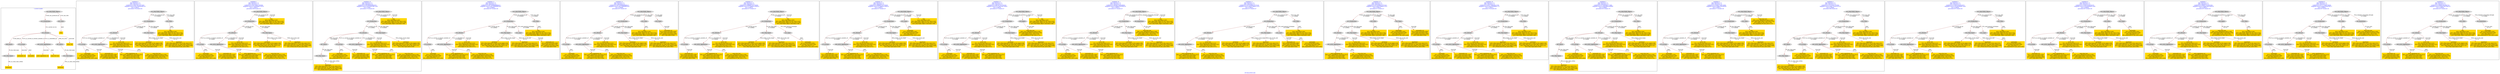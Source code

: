 digraph n0 {
fontcolor="blue"
remincross="true"
label="s03-ima-artists.xml"
subgraph cluster_0 {
label="1-correct model"
n2[style="filled",color="white",fillcolor="lightgray",label="E12_Production1"];
n3[style="filled",color="white",fillcolor="lightgray",label="E21_Person1"];
n4[style="filled",color="white",fillcolor="lightgray",label="E69_Death1"];
n5[style="filled",color="white",fillcolor="lightgray",label="E74_Group1"];
n6[style="filled",color="white",fillcolor="lightgray",label="E82_Actor_Appellation1"];
n7[style="filled",color="white",fillcolor="lightgray",label="E67_Birth1"];
n8[shape="plaintext",style="filled",fillcolor="gold",label="Artist URI"];
n9[style="filled",color="white",fillcolor="lightgray",label="E22_Man-Made_Object1"];
n10[style="filled",color="white",fillcolor="lightgray",label="E35_Title1"];
n11[shape="plaintext",style="filled",fillcolor="gold",label="title"];
n12[style="filled",color="white",fillcolor="lightgray",label="E52_Time-Span1"];
n13[shape="plaintext",style="filled",fillcolor="gold",label="birthDate"];
n14[style="filled",color="white",fillcolor="lightgray",label="E52_Time-Span2"];
n15[shape="plaintext",style="filled",fillcolor="gold",label="deathDate"];
n16[shape="plaintext",style="filled",fillcolor="gold",label="nationality uri"];
n17[shape="plaintext",style="filled",fillcolor="gold",label="nationality"];
n18[shape="plaintext",style="filled",fillcolor="gold",label="artist appellation uri"];
n19[shape="plaintext",style="filled",fillcolor="gold",label="name first last"];
}
subgraph cluster_1 {
label="candidate 0\nlink coherence:1.0\nnode coherence:1.0\nconfidence:0.5564739153470403\nmapping score:0.5813246384490135\ncost:13.99914\n-precision:0.79-recall:0.65"
n21[style="filled",color="white",fillcolor="lightgray",label="E12_Production1"];
n22[style="filled",color="white",fillcolor="lightgray",label="E21_Person1"];
n23[style="filled",color="white",fillcolor="lightgray",label="E52_Time-Span2"];
n24[style="filled",color="white",fillcolor="lightgray",label="E74_Group1"];
n25[style="filled",color="white",fillcolor="lightgray",label="E82_Actor_Appellation1"];
n26[style="filled",color="white",fillcolor="lightgray",label="E22_Man-Made_Object1"];
n27[style="filled",color="white",fillcolor="lightgray",label="E35_Title1"];
n28[shape="plaintext",style="filled",fillcolor="gold",label="title\n[E35_Title,label,0.363]\n[E22_Man-Made_Object,P3_has_note,0.242]\n[E73_Information_Object,P3_has_note,0.208]\n[E22_Man-Made_Object,classLink,0.186]"];
n29[shape="plaintext",style="filled",fillcolor="gold",label="nationality\n[E74_Group,label,0.492]\n[E74_Group,classLink,0.286]\n[E55_Type,label,0.127]\n[E8_Acquisition,P3_has_note,0.094]"];
n30[shape="plaintext",style="filled",fillcolor="gold",label="birthDate\n[E52_Time-Span,P82a_begin_of_the_begin,0.56]\n[E52_Time-Span,P82_at_some_time_within,0.287]\n[E52_Time-Span,P82b_end_of_the_end,0.114]\n[E52_Time-Span,label,0.039]"];
n31[shape="plaintext",style="filled",fillcolor="gold",label="artist appellation uri\n[E82_Actor_Appellation,classLink,0.915]\n[E21_Person,classLink,0.049]\n[E39_Actor,classLink,0.028]\n[E30_Right,P3_has_note,0.009]"];
n32[shape="plaintext",style="filled",fillcolor="gold",label="nationality uri\n[E74_Group,classLink,0.668]\n[E55_Type,classLink,0.194]\n[E57_Material,classLink,0.089]\n[E55_Type,label,0.049]"];
n33[shape="plaintext",style="filled",fillcolor="gold",label="Artist URI\n[E21_Person,classLink,0.413]\n[E82_Actor_Appellation,classLink,0.291]\n[E39_Actor,classLink,0.224]\n[E30_Right,P3_has_note,0.072]"];
n34[shape="plaintext",style="filled",fillcolor="gold",label="name first last\n[E82_Actor_Appellation,label,0.508]\n[E22_Man-Made_Object,classLink,0.249]\n[E30_Right,P3_has_note,0.128]\n[E8_Acquisition,P3_has_note,0.115]"];
n35[shape="plaintext",style="filled",fillcolor="gold",label="deathDate\n[E52_Time-Span,P82b_end_of_the_end,0.531]\n[E52_Time-Span,P82_at_some_time_within,0.3]\n[E52_Time-Span,P82a_begin_of_the_begin,0.088]\n[E12_Production,P3_has_note,0.081]"];
}
subgraph cluster_2 {
label="candidate 1\nlink coherence:1.0\nnode coherence:1.0\nconfidence:0.5342794651180389\nmapping score:0.5739264883726797\ncost:12.99929\n-precision:0.69-recall:0.53"
n37[style="filled",color="white",fillcolor="lightgray",label="E12_Production1"];
n38[style="filled",color="white",fillcolor="lightgray",label="E21_Person1"];
n39[style="filled",color="white",fillcolor="lightgray",label="E52_Time-Span2"];
n40[style="filled",color="white",fillcolor="lightgray",label="E74_Group1"];
n41[style="filled",color="white",fillcolor="lightgray",label="E82_Actor_Appellation1"];
n42[style="filled",color="white",fillcolor="lightgray",label="E22_Man-Made_Object1"];
n43[shape="plaintext",style="filled",fillcolor="gold",label="nationality\n[E74_Group,label,0.492]\n[E74_Group,classLink,0.286]\n[E55_Type,label,0.127]\n[E8_Acquisition,P3_has_note,0.094]"];
n44[shape="plaintext",style="filled",fillcolor="gold",label="birthDate\n[E52_Time-Span,P82a_begin_of_the_begin,0.56]\n[E52_Time-Span,P82_at_some_time_within,0.287]\n[E52_Time-Span,P82b_end_of_the_end,0.114]\n[E52_Time-Span,label,0.039]"];
n45[shape="plaintext",style="filled",fillcolor="gold",label="title\n[E35_Title,label,0.363]\n[E22_Man-Made_Object,P3_has_note,0.242]\n[E73_Information_Object,P3_has_note,0.208]\n[E22_Man-Made_Object,classLink,0.186]"];
n46[shape="plaintext",style="filled",fillcolor="gold",label="artist appellation uri\n[E82_Actor_Appellation,classLink,0.915]\n[E21_Person,classLink,0.049]\n[E39_Actor,classLink,0.028]\n[E30_Right,P3_has_note,0.009]"];
n47[shape="plaintext",style="filled",fillcolor="gold",label="nationality uri\n[E74_Group,classLink,0.668]\n[E55_Type,classLink,0.194]\n[E57_Material,classLink,0.089]\n[E55_Type,label,0.049]"];
n48[shape="plaintext",style="filled",fillcolor="gold",label="Artist URI\n[E21_Person,classLink,0.413]\n[E82_Actor_Appellation,classLink,0.291]\n[E39_Actor,classLink,0.224]\n[E30_Right,P3_has_note,0.072]"];
n49[shape="plaintext",style="filled",fillcolor="gold",label="name first last\n[E82_Actor_Appellation,label,0.508]\n[E22_Man-Made_Object,classLink,0.249]\n[E30_Right,P3_has_note,0.128]\n[E8_Acquisition,P3_has_note,0.115]"];
n50[shape="plaintext",style="filled",fillcolor="gold",label="deathDate\n[E52_Time-Span,P82b_end_of_the_end,0.531]\n[E52_Time-Span,P82_at_some_time_within,0.3]\n[E52_Time-Span,P82a_begin_of_the_begin,0.088]\n[E12_Production,P3_has_note,0.081]"];
}
subgraph cluster_3 {
label="candidate 10\nlink coherence:1.0\nnode coherence:1.0\nconfidence:0.5052984958882979\nmapping score:0.5434328319627659\ncost:14.9991\n-precision:0.73-recall:0.65"
n52[style="filled",color="white",fillcolor="lightgray",label="E12_Production1"];
n53[style="filled",color="white",fillcolor="lightgray",label="E21_Person1"];
n54[style="filled",color="white",fillcolor="lightgray",label="E52_Time-Span2"];
n55[style="filled",color="white",fillcolor="lightgray",label="E67_Birth1"];
n56[style="filled",color="white",fillcolor="lightgray",label="E74_Group1"];
n57[style="filled",color="white",fillcolor="lightgray",label="E82_Actor_Appellation1"];
n58[style="filled",color="white",fillcolor="lightgray",label="E22_Man-Made_Object1"];
n59[style="filled",color="white",fillcolor="lightgray",label="E52_Time-Span1"];
n60[shape="plaintext",style="filled",fillcolor="gold",label="nationality\n[E74_Group,label,0.492]\n[E74_Group,classLink,0.286]\n[E55_Type,label,0.127]\n[E8_Acquisition,P3_has_note,0.094]"];
n61[shape="plaintext",style="filled",fillcolor="gold",label="deathDate\n[E52_Time-Span,P82b_end_of_the_end,0.531]\n[E52_Time-Span,P82_at_some_time_within,0.3]\n[E52_Time-Span,P82a_begin_of_the_begin,0.088]\n[E12_Production,P3_has_note,0.081]"];
n62[shape="plaintext",style="filled",fillcolor="gold",label="birthDate\n[E52_Time-Span,P82a_begin_of_the_begin,0.56]\n[E52_Time-Span,P82_at_some_time_within,0.287]\n[E52_Time-Span,P82b_end_of_the_end,0.114]\n[E52_Time-Span,label,0.039]"];
n63[shape="plaintext",style="filled",fillcolor="gold",label="title\n[E35_Title,label,0.363]\n[E22_Man-Made_Object,P3_has_note,0.242]\n[E73_Information_Object,P3_has_note,0.208]\n[E22_Man-Made_Object,classLink,0.186]"];
n64[shape="plaintext",style="filled",fillcolor="gold",label="artist appellation uri\n[E82_Actor_Appellation,classLink,0.915]\n[E21_Person,classLink,0.049]\n[E39_Actor,classLink,0.028]\n[E30_Right,P3_has_note,0.009]"];
n65[shape="plaintext",style="filled",fillcolor="gold",label="nationality uri\n[E74_Group,classLink,0.668]\n[E55_Type,classLink,0.194]\n[E57_Material,classLink,0.089]\n[E55_Type,label,0.049]"];
n66[shape="plaintext",style="filled",fillcolor="gold",label="Artist URI\n[E21_Person,classLink,0.413]\n[E82_Actor_Appellation,classLink,0.291]\n[E39_Actor,classLink,0.224]\n[E30_Right,P3_has_note,0.072]"];
n67[shape="plaintext",style="filled",fillcolor="gold",label="name first last\n[E82_Actor_Appellation,label,0.508]\n[E22_Man-Made_Object,classLink,0.249]\n[E30_Right,P3_has_note,0.128]\n[E8_Acquisition,P3_has_note,0.115]"];
}
subgraph cluster_4 {
label="candidate 11\nlink coherence:1.0\nnode coherence:1.0\nconfidence:0.49716269689888415\nmapping score:0.5407208989662947\ncost:14.99904\n-precision:0.67-recall:0.59"
n69[style="filled",color="white",fillcolor="lightgray",label="E12_Production1"];
n70[style="filled",color="white",fillcolor="lightgray",label="E21_Person1"];
n71[style="filled",color="white",fillcolor="lightgray",label="E52_Time-Span2"];
n72[style="filled",color="white",fillcolor="lightgray",label="E55_Type1"];
n73[style="filled",color="white",fillcolor="lightgray",label="E74_Group1"];
n74[style="filled",color="white",fillcolor="lightgray",label="E82_Actor_Appellation1"];
n75[style="filled",color="white",fillcolor="lightgray",label="E22_Man-Made_Object1"];
n76[style="filled",color="white",fillcolor="lightgray",label="E35_Title1"];
n77[shape="plaintext",style="filled",fillcolor="gold",label="title\n[E35_Title,label,0.363]\n[E22_Man-Made_Object,P3_has_note,0.242]\n[E73_Information_Object,P3_has_note,0.208]\n[E22_Man-Made_Object,classLink,0.186]"];
n78[shape="plaintext",style="filled",fillcolor="gold",label="nationality uri\n[E74_Group,classLink,0.668]\n[E55_Type,classLink,0.194]\n[E57_Material,classLink,0.089]\n[E55_Type,label,0.049]"];
n79[shape="plaintext",style="filled",fillcolor="gold",label="nationality\n[E74_Group,label,0.492]\n[E74_Group,classLink,0.286]\n[E55_Type,label,0.127]\n[E8_Acquisition,P3_has_note,0.094]"];
n80[shape="plaintext",style="filled",fillcolor="gold",label="birthDate\n[E52_Time-Span,P82a_begin_of_the_begin,0.56]\n[E52_Time-Span,P82_at_some_time_within,0.287]\n[E52_Time-Span,P82b_end_of_the_end,0.114]\n[E52_Time-Span,label,0.039]"];
n81[shape="plaintext",style="filled",fillcolor="gold",label="artist appellation uri\n[E82_Actor_Appellation,classLink,0.915]\n[E21_Person,classLink,0.049]\n[E39_Actor,classLink,0.028]\n[E30_Right,P3_has_note,0.009]"];
n82[shape="plaintext",style="filled",fillcolor="gold",label="Artist URI\n[E21_Person,classLink,0.413]\n[E82_Actor_Appellation,classLink,0.291]\n[E39_Actor,classLink,0.224]\n[E30_Right,P3_has_note,0.072]"];
n83[shape="plaintext",style="filled",fillcolor="gold",label="name first last\n[E82_Actor_Appellation,label,0.508]\n[E22_Man-Made_Object,classLink,0.249]\n[E30_Right,P3_has_note,0.128]\n[E8_Acquisition,P3_has_note,0.115]"];
n84[shape="plaintext",style="filled",fillcolor="gold",label="deathDate\n[E52_Time-Span,P82b_end_of_the_end,0.531]\n[E52_Time-Span,P82_at_some_time_within,0.3]\n[E52_Time-Span,P82a_begin_of_the_begin,0.088]\n[E12_Production,P3_has_note,0.081]"];
}
subgraph cluster_5 {
label="candidate 12\nlink coherence:1.0\nnode coherence:1.0\nconfidence:0.49716269689888415\nmapping score:0.5407208989662947\ncost:14.99909\n-precision:0.67-recall:0.59"
n86[style="filled",color="white",fillcolor="lightgray",label="E12_Production1"];
n87[style="filled",color="white",fillcolor="lightgray",label="E21_Person1"];
n88[style="filled",color="white",fillcolor="lightgray",label="E52_Time-Span2"];
n89[style="filled",color="white",fillcolor="lightgray",label="E74_Group1"];
n90[style="filled",color="white",fillcolor="lightgray",label="E82_Actor_Appellation1"];
n91[style="filled",color="white",fillcolor="lightgray",label="E22_Man-Made_Object1"];
n92[style="filled",color="white",fillcolor="lightgray",label="E35_Title1"];
n93[style="filled",color="white",fillcolor="lightgray",label="E55_Type2"];
n94[shape="plaintext",style="filled",fillcolor="gold",label="title\n[E35_Title,label,0.363]\n[E22_Man-Made_Object,P3_has_note,0.242]\n[E73_Information_Object,P3_has_note,0.208]\n[E22_Man-Made_Object,classLink,0.186]"];
n95[shape="plaintext",style="filled",fillcolor="gold",label="nationality\n[E74_Group,label,0.492]\n[E74_Group,classLink,0.286]\n[E55_Type,label,0.127]\n[E8_Acquisition,P3_has_note,0.094]"];
n96[shape="plaintext",style="filled",fillcolor="gold",label="birthDate\n[E52_Time-Span,P82a_begin_of_the_begin,0.56]\n[E52_Time-Span,P82_at_some_time_within,0.287]\n[E52_Time-Span,P82b_end_of_the_end,0.114]\n[E52_Time-Span,label,0.039]"];
n97[shape="plaintext",style="filled",fillcolor="gold",label="nationality uri\n[E74_Group,classLink,0.668]\n[E55_Type,classLink,0.194]\n[E57_Material,classLink,0.089]\n[E55_Type,label,0.049]"];
n98[shape="plaintext",style="filled",fillcolor="gold",label="artist appellation uri\n[E82_Actor_Appellation,classLink,0.915]\n[E21_Person,classLink,0.049]\n[E39_Actor,classLink,0.028]\n[E30_Right,P3_has_note,0.009]"];
n99[shape="plaintext",style="filled",fillcolor="gold",label="Artist URI\n[E21_Person,classLink,0.413]\n[E82_Actor_Appellation,classLink,0.291]\n[E39_Actor,classLink,0.224]\n[E30_Right,P3_has_note,0.072]"];
n100[shape="plaintext",style="filled",fillcolor="gold",label="name first last\n[E82_Actor_Appellation,label,0.508]\n[E22_Man-Made_Object,classLink,0.249]\n[E30_Right,P3_has_note,0.128]\n[E8_Acquisition,P3_has_note,0.115]"];
n101[shape="plaintext",style="filled",fillcolor="gold",label="deathDate\n[E52_Time-Span,P82b_end_of_the_end,0.531]\n[E52_Time-Span,P82_at_some_time_within,0.3]\n[E52_Time-Span,P82a_begin_of_the_begin,0.088]\n[E12_Production,P3_has_note,0.081]"];
}
subgraph cluster_6 {
label="candidate 13\nlink coherence:1.0\nnode coherence:1.0\nconfidence:0.4886607323728563\nmapping score:0.5378869107909521\ncost:13.99919\n-precision:0.57-recall:0.47"
n103[style="filled",color="white",fillcolor="lightgray",label="E12_Production1"];
n104[style="filled",color="white",fillcolor="lightgray",label="E21_Person1"];
n105[style="filled",color="white",fillcolor="lightgray",label="E52_Time-Span2"];
n106[style="filled",color="white",fillcolor="lightgray",label="E55_Type1"];
n107[style="filled",color="white",fillcolor="lightgray",label="E74_Group1"];
n108[style="filled",color="white",fillcolor="lightgray",label="E82_Actor_Appellation1"];
n109[style="filled",color="white",fillcolor="lightgray",label="E22_Man-Made_Object1"];
n110[shape="plaintext",style="filled",fillcolor="gold",label="birthDate\n[E52_Time-Span,P82a_begin_of_the_begin,0.56]\n[E52_Time-Span,P82_at_some_time_within,0.287]\n[E52_Time-Span,P82b_end_of_the_end,0.114]\n[E52_Time-Span,label,0.039]"];
n111[shape="plaintext",style="filled",fillcolor="gold",label="title\n[E35_Title,label,0.363]\n[E22_Man-Made_Object,P3_has_note,0.242]\n[E73_Information_Object,P3_has_note,0.208]\n[E22_Man-Made_Object,classLink,0.186]"];
n112[shape="plaintext",style="filled",fillcolor="gold",label="artist appellation uri\n[E82_Actor_Appellation,classLink,0.915]\n[E21_Person,classLink,0.049]\n[E39_Actor,classLink,0.028]\n[E30_Right,P3_has_note,0.009]"];
n113[shape="plaintext",style="filled",fillcolor="gold",label="nationality uri\n[E74_Group,classLink,0.668]\n[E55_Type,classLink,0.194]\n[E57_Material,classLink,0.089]\n[E55_Type,label,0.049]"];
n114[shape="plaintext",style="filled",fillcolor="gold",label="Artist URI\n[E21_Person,classLink,0.413]\n[E82_Actor_Appellation,classLink,0.291]\n[E39_Actor,classLink,0.224]\n[E30_Right,P3_has_note,0.072]"];
n115[shape="plaintext",style="filled",fillcolor="gold",label="nationality\n[E74_Group,label,0.492]\n[E74_Group,classLink,0.286]\n[E55_Type,label,0.127]\n[E8_Acquisition,P3_has_note,0.094]"];
n116[shape="plaintext",style="filled",fillcolor="gold",label="name first last\n[E82_Actor_Appellation,label,0.508]\n[E22_Man-Made_Object,classLink,0.249]\n[E30_Right,P3_has_note,0.128]\n[E8_Acquisition,P3_has_note,0.115]"];
n117[shape="plaintext",style="filled",fillcolor="gold",label="deathDate\n[E52_Time-Span,P82b_end_of_the_end,0.531]\n[E52_Time-Span,P82_at_some_time_within,0.3]\n[E52_Time-Span,P82a_begin_of_the_begin,0.088]\n[E12_Production,P3_has_note,0.081]"];
}
subgraph cluster_7 {
label="candidate 14\nlink coherence:1.0\nnode coherence:1.0\nconfidence:0.4886607323728563\nmapping score:0.5378869107909521\ncost:13.99924\n-precision:0.57-recall:0.47"
n119[style="filled",color="white",fillcolor="lightgray",label="E12_Production1"];
n120[style="filled",color="white",fillcolor="lightgray",label="E21_Person1"];
n121[style="filled",color="white",fillcolor="lightgray",label="E52_Time-Span2"];
n122[style="filled",color="white",fillcolor="lightgray",label="E74_Group1"];
n123[style="filled",color="white",fillcolor="lightgray",label="E82_Actor_Appellation1"];
n124[style="filled",color="white",fillcolor="lightgray",label="E22_Man-Made_Object1"];
n125[style="filled",color="white",fillcolor="lightgray",label="E55_Type2"];
n126[shape="plaintext",style="filled",fillcolor="gold",label="nationality\n[E74_Group,label,0.492]\n[E74_Group,classLink,0.286]\n[E55_Type,label,0.127]\n[E8_Acquisition,P3_has_note,0.094]"];
n127[shape="plaintext",style="filled",fillcolor="gold",label="birthDate\n[E52_Time-Span,P82a_begin_of_the_begin,0.56]\n[E52_Time-Span,P82_at_some_time_within,0.287]\n[E52_Time-Span,P82b_end_of_the_end,0.114]\n[E52_Time-Span,label,0.039]"];
n128[shape="plaintext",style="filled",fillcolor="gold",label="title\n[E35_Title,label,0.363]\n[E22_Man-Made_Object,P3_has_note,0.242]\n[E73_Information_Object,P3_has_note,0.208]\n[E22_Man-Made_Object,classLink,0.186]"];
n129[shape="plaintext",style="filled",fillcolor="gold",label="artist appellation uri\n[E82_Actor_Appellation,classLink,0.915]\n[E21_Person,classLink,0.049]\n[E39_Actor,classLink,0.028]\n[E30_Right,P3_has_note,0.009]"];
n130[shape="plaintext",style="filled",fillcolor="gold",label="nationality uri\n[E74_Group,classLink,0.668]\n[E55_Type,classLink,0.194]\n[E57_Material,classLink,0.089]\n[E55_Type,label,0.049]"];
n131[shape="plaintext",style="filled",fillcolor="gold",label="Artist URI\n[E21_Person,classLink,0.413]\n[E82_Actor_Appellation,classLink,0.291]\n[E39_Actor,classLink,0.224]\n[E30_Right,P3_has_note,0.072]"];
n132[shape="plaintext",style="filled",fillcolor="gold",label="name first last\n[E82_Actor_Appellation,label,0.508]\n[E22_Man-Made_Object,classLink,0.249]\n[E30_Right,P3_has_note,0.128]\n[E8_Acquisition,P3_has_note,0.115]"];
n133[shape="plaintext",style="filled",fillcolor="gold",label="deathDate\n[E52_Time-Span,P82b_end_of_the_end,0.531]\n[E52_Time-Span,P82_at_some_time_within,0.3]\n[E52_Time-Span,P82a_begin_of_the_begin,0.088]\n[E12_Production,P3_has_note,0.081]"];
}
subgraph cluster_8 {
label="candidate 15\nlink coherence:1.0\nnode coherence:1.0\nconfidence:0.4867927022191926\nmapping score:0.5372642340730641\ncost:13.99929\n-precision:0.57-recall:0.47"
n135[style="filled",color="white",fillcolor="lightgray",label="E12_Production1"];
n136[style="filled",color="white",fillcolor="lightgray",label="E21_Person1"];
n137[style="filled",color="white",fillcolor="lightgray",label="E52_Time-Span2"];
n138[style="filled",color="white",fillcolor="lightgray",label="E74_Group1"];
n139[style="filled",color="white",fillcolor="lightgray",label="E82_Actor_Appellation1"];
n140[style="filled",color="white",fillcolor="lightgray",label="E22_Man-Made_Object1"];
n141[style="filled",color="white",fillcolor="lightgray",label="E30_Right1"];
n142[shape="plaintext",style="filled",fillcolor="gold",label="nationality\n[E74_Group,label,0.492]\n[E74_Group,classLink,0.286]\n[E55_Type,label,0.127]\n[E8_Acquisition,P3_has_note,0.094]"];
n143[shape="plaintext",style="filled",fillcolor="gold",label="birthDate\n[E52_Time-Span,P82a_begin_of_the_begin,0.56]\n[E52_Time-Span,P82_at_some_time_within,0.287]\n[E52_Time-Span,P82b_end_of_the_end,0.114]\n[E52_Time-Span,label,0.039]"];
n144[shape="plaintext",style="filled",fillcolor="gold",label="title\n[E35_Title,label,0.363]\n[E22_Man-Made_Object,P3_has_note,0.242]\n[E73_Information_Object,P3_has_note,0.208]\n[E22_Man-Made_Object,classLink,0.186]"];
n145[shape="plaintext",style="filled",fillcolor="gold",label="artist appellation uri\n[E82_Actor_Appellation,classLink,0.915]\n[E21_Person,classLink,0.049]\n[E39_Actor,classLink,0.028]\n[E30_Right,P3_has_note,0.009]"];
n146[shape="plaintext",style="filled",fillcolor="gold",label="nationality uri\n[E74_Group,classLink,0.668]\n[E55_Type,classLink,0.194]\n[E57_Material,classLink,0.089]\n[E55_Type,label,0.049]"];
n147[shape="plaintext",style="filled",fillcolor="gold",label="Artist URI\n[E21_Person,classLink,0.413]\n[E82_Actor_Appellation,classLink,0.291]\n[E39_Actor,classLink,0.224]\n[E30_Right,P3_has_note,0.072]"];
n148[shape="plaintext",style="filled",fillcolor="gold",label="name first last\n[E82_Actor_Appellation,label,0.508]\n[E22_Man-Made_Object,classLink,0.249]\n[E30_Right,P3_has_note,0.128]\n[E8_Acquisition,P3_has_note,0.115]"];
n149[shape="plaintext",style="filled",fillcolor="gold",label="deathDate\n[E52_Time-Span,P82b_end_of_the_end,0.531]\n[E52_Time-Span,P82_at_some_time_within,0.3]\n[E52_Time-Span,P82a_begin_of_the_begin,0.088]\n[E12_Production,P3_has_note,0.081]"];
}
subgraph cluster_9 {
label="candidate 16\nlink coherence:1.0\nnode coherence:1.0\nconfidence:0.4850827306448636\nmapping score:0.5366942435482879\ncost:13.99919\n-precision:0.57-recall:0.47"
n151[style="filled",color="white",fillcolor="lightgray",label="E12_Production1"];
n152[style="filled",color="white",fillcolor="lightgray",label="E21_Person1"];
n153[style="filled",color="white",fillcolor="lightgray",label="E52_Time-Span2"];
n154[style="filled",color="white",fillcolor="lightgray",label="E74_Group1"];
n155[style="filled",color="white",fillcolor="lightgray",label="E82_Actor_Appellation1"];
n156[style="filled",color="white",fillcolor="lightgray",label="E22_Man-Made_Object1"];
n157[style="filled",color="white",fillcolor="lightgray",label="E8_Acquisition1"];
n158[shape="plaintext",style="filled",fillcolor="gold",label="nationality\n[E74_Group,label,0.492]\n[E74_Group,classLink,0.286]\n[E55_Type,label,0.127]\n[E8_Acquisition,P3_has_note,0.094]"];
n159[shape="plaintext",style="filled",fillcolor="gold",label="name first last\n[E82_Actor_Appellation,label,0.508]\n[E22_Man-Made_Object,classLink,0.249]\n[E30_Right,P3_has_note,0.128]\n[E8_Acquisition,P3_has_note,0.115]"];
n160[shape="plaintext",style="filled",fillcolor="gold",label="birthDate\n[E52_Time-Span,P82a_begin_of_the_begin,0.56]\n[E52_Time-Span,P82_at_some_time_within,0.287]\n[E52_Time-Span,P82b_end_of_the_end,0.114]\n[E52_Time-Span,label,0.039]"];
n161[shape="plaintext",style="filled",fillcolor="gold",label="title\n[E35_Title,label,0.363]\n[E22_Man-Made_Object,P3_has_note,0.242]\n[E73_Information_Object,P3_has_note,0.208]\n[E22_Man-Made_Object,classLink,0.186]"];
n162[shape="plaintext",style="filled",fillcolor="gold",label="artist appellation uri\n[E82_Actor_Appellation,classLink,0.915]\n[E21_Person,classLink,0.049]\n[E39_Actor,classLink,0.028]\n[E30_Right,P3_has_note,0.009]"];
n163[shape="plaintext",style="filled",fillcolor="gold",label="nationality uri\n[E74_Group,classLink,0.668]\n[E55_Type,classLink,0.194]\n[E57_Material,classLink,0.089]\n[E55_Type,label,0.049]"];
n164[shape="plaintext",style="filled",fillcolor="gold",label="Artist URI\n[E21_Person,classLink,0.413]\n[E82_Actor_Appellation,classLink,0.291]\n[E39_Actor,classLink,0.224]\n[E30_Right,P3_has_note,0.072]"];
n165[shape="plaintext",style="filled",fillcolor="gold",label="deathDate\n[E52_Time-Span,P82b_end_of_the_end,0.531]\n[E52_Time-Span,P82_at_some_time_within,0.3]\n[E52_Time-Span,P82a_begin_of_the_begin,0.088]\n[E12_Production,P3_has_note,0.081]"];
}
subgraph cluster_10 {
label="candidate 17\nlink coherence:1.0\nnode coherence:1.0\nconfidence:0.45154396415370146\nmapping score:0.5463479880512337\ncost:13.99914\n-precision:0.57-recall:0.47"
n167[style="filled",color="white",fillcolor="lightgray",label="E12_Production1"];
n168[style="filled",color="white",fillcolor="lightgray",label="E21_Person1"];
n169[style="filled",color="white",fillcolor="lightgray",label="E52_Time-Span2"];
n170[style="filled",color="white",fillcolor="lightgray",label="E55_Type1"];
n171[style="filled",color="white",fillcolor="lightgray",label="E82_Actor_Appellation1"];
n172[style="filled",color="white",fillcolor="lightgray",label="E22_Man-Made_Object1"];
n173[style="filled",color="white",fillcolor="lightgray",label="E35_Title1"];
n174[shape="plaintext",style="filled",fillcolor="gold",label="title\n[E35_Title,label,0.363]\n[E22_Man-Made_Object,P3_has_note,0.242]\n[E73_Information_Object,P3_has_note,0.208]\n[E22_Man-Made_Object,classLink,0.186]"];
n175[shape="plaintext",style="filled",fillcolor="gold",label="nationality uri\n[E74_Group,classLink,0.668]\n[E55_Type,classLink,0.194]\n[E57_Material,classLink,0.089]\n[E55_Type,label,0.049]"];
n176[shape="plaintext",style="filled",fillcolor="gold",label="birthDate\n[E52_Time-Span,P82a_begin_of_the_begin,0.56]\n[E52_Time-Span,P82_at_some_time_within,0.287]\n[E52_Time-Span,P82b_end_of_the_end,0.114]\n[E52_Time-Span,label,0.039]"];
n177[shape="plaintext",style="filled",fillcolor="gold",label="artist appellation uri\n[E82_Actor_Appellation,classLink,0.915]\n[E21_Person,classLink,0.049]\n[E39_Actor,classLink,0.028]\n[E30_Right,P3_has_note,0.009]"];
n178[shape="plaintext",style="filled",fillcolor="gold",label="Artist URI\n[E21_Person,classLink,0.413]\n[E82_Actor_Appellation,classLink,0.291]\n[E39_Actor,classLink,0.224]\n[E30_Right,P3_has_note,0.072]"];
n179[shape="plaintext",style="filled",fillcolor="gold",label="nationality\n[E74_Group,label,0.492]\n[E74_Group,classLink,0.286]\n[E55_Type,label,0.127]\n[E8_Acquisition,P3_has_note,0.094]"];
n180[shape="plaintext",style="filled",fillcolor="gold",label="name first last\n[E82_Actor_Appellation,label,0.508]\n[E22_Man-Made_Object,classLink,0.249]\n[E30_Right,P3_has_note,0.128]\n[E8_Acquisition,P3_has_note,0.115]"];
n181[shape="plaintext",style="filled",fillcolor="gold",label="deathDate\n[E52_Time-Span,P82b_end_of_the_end,0.531]\n[E52_Time-Span,P82_at_some_time_within,0.3]\n[E52_Time-Span,P82a_begin_of_the_begin,0.088]\n[E12_Production,P3_has_note,0.081]"];
}
subgraph cluster_11 {
label="candidate 18\nlink coherence:1.0\nnode coherence:1.0\nconfidence:0.45154396415370146\nmapping score:0.5463479880512337\ncost:13.99919\n-precision:0.57-recall:0.47"
n183[style="filled",color="white",fillcolor="lightgray",label="E12_Production1"];
n184[style="filled",color="white",fillcolor="lightgray",label="E21_Person1"];
n185[style="filled",color="white",fillcolor="lightgray",label="E52_Time-Span2"];
n186[style="filled",color="white",fillcolor="lightgray",label="E82_Actor_Appellation1"];
n187[style="filled",color="white",fillcolor="lightgray",label="E22_Man-Made_Object1"];
n188[style="filled",color="white",fillcolor="lightgray",label="E35_Title1"];
n189[style="filled",color="white",fillcolor="lightgray",label="E55_Type2"];
n190[shape="plaintext",style="filled",fillcolor="gold",label="title\n[E35_Title,label,0.363]\n[E22_Man-Made_Object,P3_has_note,0.242]\n[E73_Information_Object,P3_has_note,0.208]\n[E22_Man-Made_Object,classLink,0.186]"];
n191[shape="plaintext",style="filled",fillcolor="gold",label="nationality\n[E74_Group,label,0.492]\n[E74_Group,classLink,0.286]\n[E55_Type,label,0.127]\n[E8_Acquisition,P3_has_note,0.094]"];
n192[shape="plaintext",style="filled",fillcolor="gold",label="birthDate\n[E52_Time-Span,P82a_begin_of_the_begin,0.56]\n[E52_Time-Span,P82_at_some_time_within,0.287]\n[E52_Time-Span,P82b_end_of_the_end,0.114]\n[E52_Time-Span,label,0.039]"];
n193[shape="plaintext",style="filled",fillcolor="gold",label="nationality uri\n[E74_Group,classLink,0.668]\n[E55_Type,classLink,0.194]\n[E57_Material,classLink,0.089]\n[E55_Type,label,0.049]"];
n194[shape="plaintext",style="filled",fillcolor="gold",label="artist appellation uri\n[E82_Actor_Appellation,classLink,0.915]\n[E21_Person,classLink,0.049]\n[E39_Actor,classLink,0.028]\n[E30_Right,P3_has_note,0.009]"];
n195[shape="plaintext",style="filled",fillcolor="gold",label="Artist URI\n[E21_Person,classLink,0.413]\n[E82_Actor_Appellation,classLink,0.291]\n[E39_Actor,classLink,0.224]\n[E30_Right,P3_has_note,0.072]"];
n196[shape="plaintext",style="filled",fillcolor="gold",label="name first last\n[E82_Actor_Appellation,label,0.508]\n[E22_Man-Made_Object,classLink,0.249]\n[E30_Right,P3_has_note,0.128]\n[E8_Acquisition,P3_has_note,0.115]"];
n197[shape="plaintext",style="filled",fillcolor="gold",label="deathDate\n[E52_Time-Span,P82b_end_of_the_end,0.531]\n[E52_Time-Span,P82_at_some_time_within,0.3]\n[E52_Time-Span,P82a_begin_of_the_begin,0.088]\n[E12_Production,P3_has_note,0.081]"];
}
subgraph cluster_12 {
label="candidate 19\nlink coherence:1.0\nnode coherence:1.0\nconfidence:0.44527789659413786\nmapping score:0.5442592988647127\ncost:13.99914\n-precision:0.79-recall:0.65"
n199[style="filled",color="white",fillcolor="lightgray",label="E12_Production1"];
n200[style="filled",color="white",fillcolor="lightgray",label="E21_Person1"];
n201[style="filled",color="white",fillcolor="lightgray",label="E52_Time-Span2"];
n202[style="filled",color="white",fillcolor="lightgray",label="E74_Group1"];
n203[style="filled",color="white",fillcolor="lightgray",label="E82_Actor_Appellation1"];
n204[style="filled",color="white",fillcolor="lightgray",label="E22_Man-Made_Object1"];
n205[style="filled",color="white",fillcolor="lightgray",label="E35_Title1"];
n206[shape="plaintext",style="filled",fillcolor="gold",label="title\n[E35_Title,label,0.363]\n[E22_Man-Made_Object,P3_has_note,0.242]\n[E73_Information_Object,P3_has_note,0.208]\n[E22_Man-Made_Object,classLink,0.186]"];
n207[shape="plaintext",style="filled",fillcolor="gold",label="nationality\n[E74_Group,label,0.492]\n[E74_Group,classLink,0.286]\n[E55_Type,label,0.127]\n[E8_Acquisition,P3_has_note,0.094]"];
n208[shape="plaintext",style="filled",fillcolor="gold",label="deathDate\n[E52_Time-Span,P82b_end_of_the_end,0.531]\n[E52_Time-Span,P82_at_some_time_within,0.3]\n[E52_Time-Span,P82a_begin_of_the_begin,0.088]\n[E12_Production,P3_has_note,0.081]"];
n209[shape="plaintext",style="filled",fillcolor="gold",label="artist appellation uri\n[E82_Actor_Appellation,classLink,0.915]\n[E21_Person,classLink,0.049]\n[E39_Actor,classLink,0.028]\n[E30_Right,P3_has_note,0.009]"];
n210[shape="plaintext",style="filled",fillcolor="gold",label="nationality uri\n[E74_Group,classLink,0.668]\n[E55_Type,classLink,0.194]\n[E57_Material,classLink,0.089]\n[E55_Type,label,0.049]"];
n211[shape="plaintext",style="filled",fillcolor="gold",label="Artist URI\n[E21_Person,classLink,0.413]\n[E82_Actor_Appellation,classLink,0.291]\n[E39_Actor,classLink,0.224]\n[E30_Right,P3_has_note,0.072]"];
n212[shape="plaintext",style="filled",fillcolor="gold",label="name first last\n[E82_Actor_Appellation,label,0.508]\n[E22_Man-Made_Object,classLink,0.249]\n[E30_Right,P3_has_note,0.128]\n[E8_Acquisition,P3_has_note,0.115]"];
n213[shape="plaintext",style="filled",fillcolor="gold",label="birthDate\n[E52_Time-Span,P82a_begin_of_the_begin,0.56]\n[E52_Time-Span,P82_at_some_time_within,0.287]\n[E52_Time-Span,P82b_end_of_the_end,0.114]\n[E52_Time-Span,label,0.039]"];
}
subgraph cluster_13 {
label="candidate 2\nlink coherence:1.0\nnode coherence:1.0\nconfidence:0.5274929461172992\nmapping score:0.5508309820390997\ncost:15.99895\n-precision:0.81-recall:0.76"
n215[style="filled",color="white",fillcolor="lightgray",label="E12_Production1"];
n216[style="filled",color="white",fillcolor="lightgray",label="E21_Person1"];
n217[style="filled",color="white",fillcolor="lightgray",label="E52_Time-Span2"];
n218[style="filled",color="white",fillcolor="lightgray",label="E67_Birth1"];
n219[style="filled",color="white",fillcolor="lightgray",label="E74_Group1"];
n220[style="filled",color="white",fillcolor="lightgray",label="E82_Actor_Appellation1"];
n221[style="filled",color="white",fillcolor="lightgray",label="E22_Man-Made_Object1"];
n222[style="filled",color="white",fillcolor="lightgray",label="E35_Title1"];
n223[style="filled",color="white",fillcolor="lightgray",label="E52_Time-Span1"];
n224[shape="plaintext",style="filled",fillcolor="gold",label="title\n[E35_Title,label,0.363]\n[E22_Man-Made_Object,P3_has_note,0.242]\n[E73_Information_Object,P3_has_note,0.208]\n[E22_Man-Made_Object,classLink,0.186]"];
n225[shape="plaintext",style="filled",fillcolor="gold",label="nationality\n[E74_Group,label,0.492]\n[E74_Group,classLink,0.286]\n[E55_Type,label,0.127]\n[E8_Acquisition,P3_has_note,0.094]"];
n226[shape="plaintext",style="filled",fillcolor="gold",label="deathDate\n[E52_Time-Span,P82b_end_of_the_end,0.531]\n[E52_Time-Span,P82_at_some_time_within,0.3]\n[E52_Time-Span,P82a_begin_of_the_begin,0.088]\n[E12_Production,P3_has_note,0.081]"];
n227[shape="plaintext",style="filled",fillcolor="gold",label="birthDate\n[E52_Time-Span,P82a_begin_of_the_begin,0.56]\n[E52_Time-Span,P82_at_some_time_within,0.287]\n[E52_Time-Span,P82b_end_of_the_end,0.114]\n[E52_Time-Span,label,0.039]"];
n228[shape="plaintext",style="filled",fillcolor="gold",label="artist appellation uri\n[E82_Actor_Appellation,classLink,0.915]\n[E21_Person,classLink,0.049]\n[E39_Actor,classLink,0.028]\n[E30_Right,P3_has_note,0.009]"];
n229[shape="plaintext",style="filled",fillcolor="gold",label="nationality uri\n[E74_Group,classLink,0.668]\n[E55_Type,classLink,0.194]\n[E57_Material,classLink,0.089]\n[E55_Type,label,0.049]"];
n230[shape="plaintext",style="filled",fillcolor="gold",label="Artist URI\n[E21_Person,classLink,0.413]\n[E82_Actor_Appellation,classLink,0.291]\n[E39_Actor,classLink,0.224]\n[E30_Right,P3_has_note,0.072]"];
n231[shape="plaintext",style="filled",fillcolor="gold",label="name first last\n[E82_Actor_Appellation,label,0.508]\n[E22_Man-Made_Object,classLink,0.249]\n[E30_Right,P3_has_note,0.128]\n[E8_Acquisition,P3_has_note,0.115]"];
}
subgraph cluster_14 {
label="candidate 3\nlink coherence:1.0\nnode coherence:1.0\nconfidence:0.5240627749214608\nmapping score:0.549687591640487\ncost:13.99914\n-precision:0.71-recall:0.59"
n233[style="filled",color="white",fillcolor="lightgray",label="E12_Production1"];
n234[style="filled",color="white",fillcolor="lightgray",label="E21_Person1"];
n235[style="filled",color="white",fillcolor="lightgray",label="E52_Time-Span2"];
n236[style="filled",color="white",fillcolor="lightgray",label="E74_Group1"];
n237[style="filled",color="white",fillcolor="lightgray",label="E82_Actor_Appellation1"];
n238[style="filled",color="white",fillcolor="lightgray",label="E22_Man-Made_Object1"];
n239[style="filled",color="white",fillcolor="lightgray",label="E35_Title1"];
n240[shape="plaintext",style="filled",fillcolor="gold",label="title\n[E35_Title,label,0.363]\n[E22_Man-Made_Object,P3_has_note,0.242]\n[E73_Information_Object,P3_has_note,0.208]\n[E22_Man-Made_Object,classLink,0.186]"];
n241[shape="plaintext",style="filled",fillcolor="gold",label="nationality\n[E74_Group,label,0.492]\n[E74_Group,classLink,0.286]\n[E55_Type,label,0.127]\n[E8_Acquisition,P3_has_note,0.094]"];
n242[shape="plaintext",style="filled",fillcolor="gold",label="birthDate\n[E52_Time-Span,P82a_begin_of_the_begin,0.56]\n[E52_Time-Span,P82_at_some_time_within,0.287]\n[E52_Time-Span,P82b_end_of_the_end,0.114]\n[E52_Time-Span,label,0.039]"];
n243[shape="plaintext",style="filled",fillcolor="gold",label="name first last\n[E82_Actor_Appellation,label,0.508]\n[E22_Man-Made_Object,classLink,0.249]\n[E30_Right,P3_has_note,0.128]\n[E8_Acquisition,P3_has_note,0.115]"];
n244[shape="plaintext",style="filled",fillcolor="gold",label="artist appellation uri\n[E82_Actor_Appellation,classLink,0.915]\n[E21_Person,classLink,0.049]\n[E39_Actor,classLink,0.028]\n[E30_Right,P3_has_note,0.009]"];
n245[shape="plaintext",style="filled",fillcolor="gold",label="nationality uri\n[E74_Group,classLink,0.668]\n[E55_Type,classLink,0.194]\n[E57_Material,classLink,0.089]\n[E55_Type,label,0.049]"];
n246[shape="plaintext",style="filled",fillcolor="gold",label="Artist URI\n[E21_Person,classLink,0.413]\n[E82_Actor_Appellation,classLink,0.291]\n[E39_Actor,classLink,0.224]\n[E30_Right,P3_has_note,0.072]"];
n247[shape="plaintext",style="filled",fillcolor="gold",label="deathDate\n[E52_Time-Span,P82b_end_of_the_end,0.531]\n[E52_Time-Span,P82_at_some_time_within,0.3]\n[E52_Time-Span,P82a_begin_of_the_begin,0.088]\n[E12_Production,P3_has_note,0.081]"];
}
subgraph cluster_15 {
label="candidate 4\nlink coherence:1.0\nnode coherence:1.0\nconfidence:0.522233457976564\nmapping score:0.5490778193255214\ncost:15.99895\n-precision:0.88-recall:0.82"
n249[style="filled",color="white",fillcolor="lightgray",label="E12_Production1"];
n250[style="filled",color="white",fillcolor="lightgray",label="E21_Person1"];
n251[style="filled",color="white",fillcolor="lightgray",label="E52_Time-Span2"];
n252[style="filled",color="white",fillcolor="lightgray",label="E67_Birth1"];
n253[style="filled",color="white",fillcolor="lightgray",label="E74_Group1"];
n254[style="filled",color="white",fillcolor="lightgray",label="E82_Actor_Appellation1"];
n255[style="filled",color="white",fillcolor="lightgray",label="E22_Man-Made_Object1"];
n256[style="filled",color="white",fillcolor="lightgray",label="E35_Title1"];
n257[style="filled",color="white",fillcolor="lightgray",label="E52_Time-Span1"];
n258[shape="plaintext",style="filled",fillcolor="gold",label="title\n[E35_Title,label,0.363]\n[E22_Man-Made_Object,P3_has_note,0.242]\n[E73_Information_Object,P3_has_note,0.208]\n[E22_Man-Made_Object,classLink,0.186]"];
n259[shape="plaintext",style="filled",fillcolor="gold",label="nationality\n[E74_Group,label,0.492]\n[E74_Group,classLink,0.286]\n[E55_Type,label,0.127]\n[E8_Acquisition,P3_has_note,0.094]"];
n260[shape="plaintext",style="filled",fillcolor="gold",label="birthDate\n[E52_Time-Span,P82a_begin_of_the_begin,0.56]\n[E52_Time-Span,P82_at_some_time_within,0.287]\n[E52_Time-Span,P82b_end_of_the_end,0.114]\n[E52_Time-Span,label,0.039]"];
n261[shape="plaintext",style="filled",fillcolor="gold",label="artist appellation uri\n[E82_Actor_Appellation,classLink,0.915]\n[E21_Person,classLink,0.049]\n[E39_Actor,classLink,0.028]\n[E30_Right,P3_has_note,0.009]"];
n262[shape="plaintext",style="filled",fillcolor="gold",label="nationality uri\n[E74_Group,classLink,0.668]\n[E55_Type,classLink,0.194]\n[E57_Material,classLink,0.089]\n[E55_Type,label,0.049]"];
n263[shape="plaintext",style="filled",fillcolor="gold",label="Artist URI\n[E21_Person,classLink,0.413]\n[E82_Actor_Appellation,classLink,0.291]\n[E39_Actor,classLink,0.224]\n[E30_Right,P3_has_note,0.072]"];
n264[shape="plaintext",style="filled",fillcolor="gold",label="name first last\n[E82_Actor_Appellation,label,0.508]\n[E22_Man-Made_Object,classLink,0.249]\n[E30_Right,P3_has_note,0.128]\n[E8_Acquisition,P3_has_note,0.115]"];
n265[shape="plaintext",style="filled",fillcolor="gold",label="deathDate\n[E52_Time-Span,P82b_end_of_the_end,0.531]\n[E52_Time-Span,P82_at_some_time_within,0.3]\n[E52_Time-Span,P82a_begin_of_the_begin,0.088]\n[E12_Production,P3_has_note,0.081]"];
}
subgraph cluster_16 {
label="candidate 5\nlink coherence:1.0\nnode coherence:1.0\nconfidence:0.5108551826018576\nmapping score:0.5452850608672858\ncost:14.99904\n-precision:0.67-recall:0.59"
n267[style="filled",color="white",fillcolor="lightgray",label="E12_Production1"];
n268[style="filled",color="white",fillcolor="lightgray",label="E21_Person1"];
n269[style="filled",color="white",fillcolor="lightgray",label="E52_Time-Span2"];
n270[style="filled",color="white",fillcolor="lightgray",label="E55_Type1"];
n271[style="filled",color="white",fillcolor="lightgray",label="E74_Group1"];
n272[style="filled",color="white",fillcolor="lightgray",label="E82_Actor_Appellation1"];
n273[style="filled",color="white",fillcolor="lightgray",label="E22_Man-Made_Object1"];
n274[style="filled",color="white",fillcolor="lightgray",label="E35_Title1"];
n275[shape="plaintext",style="filled",fillcolor="gold",label="title\n[E35_Title,label,0.363]\n[E22_Man-Made_Object,P3_has_note,0.242]\n[E73_Information_Object,P3_has_note,0.208]\n[E22_Man-Made_Object,classLink,0.186]"];
n276[shape="plaintext",style="filled",fillcolor="gold",label="birthDate\n[E52_Time-Span,P82a_begin_of_the_begin,0.56]\n[E52_Time-Span,P82_at_some_time_within,0.287]\n[E52_Time-Span,P82b_end_of_the_end,0.114]\n[E52_Time-Span,label,0.039]"];
n277[shape="plaintext",style="filled",fillcolor="gold",label="artist appellation uri\n[E82_Actor_Appellation,classLink,0.915]\n[E21_Person,classLink,0.049]\n[E39_Actor,classLink,0.028]\n[E30_Right,P3_has_note,0.009]"];
n278[shape="plaintext",style="filled",fillcolor="gold",label="nationality uri\n[E74_Group,classLink,0.668]\n[E55_Type,classLink,0.194]\n[E57_Material,classLink,0.089]\n[E55_Type,label,0.049]"];
n279[shape="plaintext",style="filled",fillcolor="gold",label="Artist URI\n[E21_Person,classLink,0.413]\n[E82_Actor_Appellation,classLink,0.291]\n[E39_Actor,classLink,0.224]\n[E30_Right,P3_has_note,0.072]"];
n280[shape="plaintext",style="filled",fillcolor="gold",label="nationality\n[E74_Group,label,0.492]\n[E74_Group,classLink,0.286]\n[E55_Type,label,0.127]\n[E8_Acquisition,P3_has_note,0.094]"];
n281[shape="plaintext",style="filled",fillcolor="gold",label="name first last\n[E82_Actor_Appellation,label,0.508]\n[E22_Man-Made_Object,classLink,0.249]\n[E30_Right,P3_has_note,0.128]\n[E8_Acquisition,P3_has_note,0.115]"];
n282[shape="plaintext",style="filled",fillcolor="gold",label="deathDate\n[E52_Time-Span,P82b_end_of_the_end,0.531]\n[E52_Time-Span,P82_at_some_time_within,0.3]\n[E52_Time-Span,P82a_begin_of_the_begin,0.088]\n[E12_Production,P3_has_note,0.081]"];
}
subgraph cluster_17 {
label="candidate 6\nlink coherence:1.0\nnode coherence:1.0\nconfidence:0.5108551826018576\nmapping score:0.5452850608672858\ncost:14.99909\n-precision:0.67-recall:0.59"
n284[style="filled",color="white",fillcolor="lightgray",label="E12_Production1"];
n285[style="filled",color="white",fillcolor="lightgray",label="E21_Person1"];
n286[style="filled",color="white",fillcolor="lightgray",label="E52_Time-Span2"];
n287[style="filled",color="white",fillcolor="lightgray",label="E74_Group1"];
n288[style="filled",color="white",fillcolor="lightgray",label="E82_Actor_Appellation1"];
n289[style="filled",color="white",fillcolor="lightgray",label="E22_Man-Made_Object1"];
n290[style="filled",color="white",fillcolor="lightgray",label="E35_Title1"];
n291[style="filled",color="white",fillcolor="lightgray",label="E55_Type2"];
n292[shape="plaintext",style="filled",fillcolor="gold",label="title\n[E35_Title,label,0.363]\n[E22_Man-Made_Object,P3_has_note,0.242]\n[E73_Information_Object,P3_has_note,0.208]\n[E22_Man-Made_Object,classLink,0.186]"];
n293[shape="plaintext",style="filled",fillcolor="gold",label="nationality\n[E74_Group,label,0.492]\n[E74_Group,classLink,0.286]\n[E55_Type,label,0.127]\n[E8_Acquisition,P3_has_note,0.094]"];
n294[shape="plaintext",style="filled",fillcolor="gold",label="birthDate\n[E52_Time-Span,P82a_begin_of_the_begin,0.56]\n[E52_Time-Span,P82_at_some_time_within,0.287]\n[E52_Time-Span,P82b_end_of_the_end,0.114]\n[E52_Time-Span,label,0.039]"];
n295[shape="plaintext",style="filled",fillcolor="gold",label="artist appellation uri\n[E82_Actor_Appellation,classLink,0.915]\n[E21_Person,classLink,0.049]\n[E39_Actor,classLink,0.028]\n[E30_Right,P3_has_note,0.009]"];
n296[shape="plaintext",style="filled",fillcolor="gold",label="nationality uri\n[E74_Group,classLink,0.668]\n[E55_Type,classLink,0.194]\n[E57_Material,classLink,0.089]\n[E55_Type,label,0.049]"];
n297[shape="plaintext",style="filled",fillcolor="gold",label="Artist URI\n[E21_Person,classLink,0.413]\n[E82_Actor_Appellation,classLink,0.291]\n[E39_Actor,classLink,0.224]\n[E30_Right,P3_has_note,0.072]"];
n298[shape="plaintext",style="filled",fillcolor="gold",label="name first last\n[E82_Actor_Appellation,label,0.508]\n[E22_Man-Made_Object,classLink,0.249]\n[E30_Right,P3_has_note,0.128]\n[E8_Acquisition,P3_has_note,0.115]"];
n299[shape="plaintext",style="filled",fillcolor="gold",label="deathDate\n[E52_Time-Span,P82b_end_of_the_end,0.531]\n[E52_Time-Span,P82_at_some_time_within,0.3]\n[E52_Time-Span,P82a_begin_of_the_begin,0.088]\n[E12_Production,P3_has_note,0.081]"];
}
subgraph cluster_18 {
label="candidate 7\nlink coherence:1.0\nnode coherence:1.0\nconfidence:0.5089871524481939\nmapping score:0.5446623841493979\ncost:14.99914\n-precision:0.67-recall:0.59"
n301[style="filled",color="white",fillcolor="lightgray",label="E12_Production1"];
n302[style="filled",color="white",fillcolor="lightgray",label="E21_Person1"];
n303[style="filled",color="white",fillcolor="lightgray",label="E52_Time-Span2"];
n304[style="filled",color="white",fillcolor="lightgray",label="E74_Group1"];
n305[style="filled",color="white",fillcolor="lightgray",label="E82_Actor_Appellation1"];
n306[style="filled",color="white",fillcolor="lightgray",label="E22_Man-Made_Object1"];
n307[style="filled",color="white",fillcolor="lightgray",label="E30_Right1"];
n308[style="filled",color="white",fillcolor="lightgray",label="E35_Title1"];
n309[shape="plaintext",style="filled",fillcolor="gold",label="title\n[E35_Title,label,0.363]\n[E22_Man-Made_Object,P3_has_note,0.242]\n[E73_Information_Object,P3_has_note,0.208]\n[E22_Man-Made_Object,classLink,0.186]"];
n310[shape="plaintext",style="filled",fillcolor="gold",label="nationality\n[E74_Group,label,0.492]\n[E74_Group,classLink,0.286]\n[E55_Type,label,0.127]\n[E8_Acquisition,P3_has_note,0.094]"];
n311[shape="plaintext",style="filled",fillcolor="gold",label="birthDate\n[E52_Time-Span,P82a_begin_of_the_begin,0.56]\n[E52_Time-Span,P82_at_some_time_within,0.287]\n[E52_Time-Span,P82b_end_of_the_end,0.114]\n[E52_Time-Span,label,0.039]"];
n312[shape="plaintext",style="filled",fillcolor="gold",label="artist appellation uri\n[E82_Actor_Appellation,classLink,0.915]\n[E21_Person,classLink,0.049]\n[E39_Actor,classLink,0.028]\n[E30_Right,P3_has_note,0.009]"];
n313[shape="plaintext",style="filled",fillcolor="gold",label="nationality uri\n[E74_Group,classLink,0.668]\n[E55_Type,classLink,0.194]\n[E57_Material,classLink,0.089]\n[E55_Type,label,0.049]"];
n314[shape="plaintext",style="filled",fillcolor="gold",label="Artist URI\n[E21_Person,classLink,0.413]\n[E82_Actor_Appellation,classLink,0.291]\n[E39_Actor,classLink,0.224]\n[E30_Right,P3_has_note,0.072]"];
n315[shape="plaintext",style="filled",fillcolor="gold",label="name first last\n[E82_Actor_Appellation,label,0.508]\n[E22_Man-Made_Object,classLink,0.249]\n[E30_Right,P3_has_note,0.128]\n[E8_Acquisition,P3_has_note,0.115]"];
n316[shape="plaintext",style="filled",fillcolor="gold",label="deathDate\n[E52_Time-Span,P82b_end_of_the_end,0.531]\n[E52_Time-Span,P82_at_some_time_within,0.3]\n[E52_Time-Span,P82a_begin_of_the_begin,0.088]\n[E12_Production,P3_has_note,0.081]"];
}
subgraph cluster_19 {
label="candidate 8\nlink coherence:1.0\nnode coherence:1.0\nconfidence:0.5072771808738649\nmapping score:0.5440923936246217\ncost:14.99904\n-precision:0.67-recall:0.59"
n318[style="filled",color="white",fillcolor="lightgray",label="E12_Production1"];
n319[style="filled",color="white",fillcolor="lightgray",label="E21_Person1"];
n320[style="filled",color="white",fillcolor="lightgray",label="E52_Time-Span2"];
n321[style="filled",color="white",fillcolor="lightgray",label="E74_Group1"];
n322[style="filled",color="white",fillcolor="lightgray",label="E82_Actor_Appellation1"];
n323[style="filled",color="white",fillcolor="lightgray",label="E22_Man-Made_Object1"];
n324[style="filled",color="white",fillcolor="lightgray",label="E35_Title1"];
n325[style="filled",color="white",fillcolor="lightgray",label="E8_Acquisition1"];
n326[shape="plaintext",style="filled",fillcolor="gold",label="title\n[E35_Title,label,0.363]\n[E22_Man-Made_Object,P3_has_note,0.242]\n[E73_Information_Object,P3_has_note,0.208]\n[E22_Man-Made_Object,classLink,0.186]"];
n327[shape="plaintext",style="filled",fillcolor="gold",label="nationality\n[E74_Group,label,0.492]\n[E74_Group,classLink,0.286]\n[E55_Type,label,0.127]\n[E8_Acquisition,P3_has_note,0.094]"];
n328[shape="plaintext",style="filled",fillcolor="gold",label="name first last\n[E82_Actor_Appellation,label,0.508]\n[E22_Man-Made_Object,classLink,0.249]\n[E30_Right,P3_has_note,0.128]\n[E8_Acquisition,P3_has_note,0.115]"];
n329[shape="plaintext",style="filled",fillcolor="gold",label="birthDate\n[E52_Time-Span,P82a_begin_of_the_begin,0.56]\n[E52_Time-Span,P82_at_some_time_within,0.287]\n[E52_Time-Span,P82b_end_of_the_end,0.114]\n[E52_Time-Span,label,0.039]"];
n330[shape="plaintext",style="filled",fillcolor="gold",label="artist appellation uri\n[E82_Actor_Appellation,classLink,0.915]\n[E21_Person,classLink,0.049]\n[E39_Actor,classLink,0.028]\n[E30_Right,P3_has_note,0.009]"];
n331[shape="plaintext",style="filled",fillcolor="gold",label="nationality uri\n[E74_Group,classLink,0.668]\n[E55_Type,classLink,0.194]\n[E57_Material,classLink,0.089]\n[E55_Type,label,0.049]"];
n332[shape="plaintext",style="filled",fillcolor="gold",label="Artist URI\n[E21_Person,classLink,0.413]\n[E82_Actor_Appellation,classLink,0.291]\n[E39_Actor,classLink,0.224]\n[E30_Right,P3_has_note,0.072]"];
n333[shape="plaintext",style="filled",fillcolor="gold",label="deathDate\n[E52_Time-Span,P82b_end_of_the_end,0.531]\n[E52_Time-Span,P82_at_some_time_within,0.3]\n[E52_Time-Span,P82a_begin_of_the_begin,0.088]\n[E12_Production,P3_has_note,0.081]"];
}
subgraph cluster_20 {
label="candidate 9\nlink coherence:1.0\nnode coherence:1.0\nconfidence:0.5066612855880754\nmapping score:0.5438870951960252\ncost:14.99904\n-precision:0.67-recall:0.59"
n335[style="filled",color="white",fillcolor="lightgray",label="E12_Production1"];
n336[style="filled",color="white",fillcolor="lightgray",label="E21_Person1"];
n337[style="filled",color="white",fillcolor="lightgray",label="E52_Time-Span2"];
n338[style="filled",color="white",fillcolor="lightgray",label="E74_Group1"];
n339[style="filled",color="white",fillcolor="lightgray",label="E82_Actor_Appellation1"];
n340[style="filled",color="white",fillcolor="lightgray",label="E22_Man-Made_Object1"];
n341[style="filled",color="white",fillcolor="lightgray",label="E35_Title1"];
n342[style="filled",color="white",fillcolor="lightgray",label="E8_Acquisition1"];
n343[shape="plaintext",style="filled",fillcolor="gold",label="title\n[E35_Title,label,0.363]\n[E22_Man-Made_Object,P3_has_note,0.242]\n[E73_Information_Object,P3_has_note,0.208]\n[E22_Man-Made_Object,classLink,0.186]"];
n344[shape="plaintext",style="filled",fillcolor="gold",label="nationality\n[E74_Group,label,0.492]\n[E74_Group,classLink,0.286]\n[E55_Type,label,0.127]\n[E8_Acquisition,P3_has_note,0.094]"];
n345[shape="plaintext",style="filled",fillcolor="gold",label="birthDate\n[E52_Time-Span,P82a_begin_of_the_begin,0.56]\n[E52_Time-Span,P82_at_some_time_within,0.287]\n[E52_Time-Span,P82b_end_of_the_end,0.114]\n[E52_Time-Span,label,0.039]"];
n346[shape="plaintext",style="filled",fillcolor="gold",label="artist appellation uri\n[E82_Actor_Appellation,classLink,0.915]\n[E21_Person,classLink,0.049]\n[E39_Actor,classLink,0.028]\n[E30_Right,P3_has_note,0.009]"];
n347[shape="plaintext",style="filled",fillcolor="gold",label="nationality uri\n[E74_Group,classLink,0.668]\n[E55_Type,classLink,0.194]\n[E57_Material,classLink,0.089]\n[E55_Type,label,0.049]"];
n348[shape="plaintext",style="filled",fillcolor="gold",label="Artist URI\n[E21_Person,classLink,0.413]\n[E82_Actor_Appellation,classLink,0.291]\n[E39_Actor,classLink,0.224]\n[E30_Right,P3_has_note,0.072]"];
n349[shape="plaintext",style="filled",fillcolor="gold",label="name first last\n[E82_Actor_Appellation,label,0.508]\n[E22_Man-Made_Object,classLink,0.249]\n[E30_Right,P3_has_note,0.128]\n[E8_Acquisition,P3_has_note,0.115]"];
n350[shape="plaintext",style="filled",fillcolor="gold",label="deathDate\n[E52_Time-Span,P82b_end_of_the_end,0.531]\n[E52_Time-Span,P82_at_some_time_within,0.3]\n[E52_Time-Span,P82a_begin_of_the_begin,0.088]\n[E12_Production,P3_has_note,0.081]"];
}
n2 -> n3[color="brown",fontcolor="black",label="P14_carried_out_by"]
n3 -> n4[color="brown",fontcolor="black",label="P100i_died_in"]
n3 -> n5[color="brown",fontcolor="black",label="P107i_is_current_or_former_member_of"]
n3 -> n6[color="brown",fontcolor="black",label="P131_is_identified_by"]
n3 -> n7[color="brown",fontcolor="black",label="P98i_was_born"]
n3 -> n8[color="brown",fontcolor="black",label="classLink"]
n9 -> n10[color="brown",fontcolor="black",label="P102_has_title"]
n9 -> n2[color="brown",fontcolor="black",label="P108i_was_produced_by"]
n10 -> n11[color="brown",fontcolor="black",label="label"]
n12 -> n13[color="brown",fontcolor="black",label="P82_at_some_time_within"]
n14 -> n15[color="brown",fontcolor="black",label="P82_at_some_time_within"]
n7 -> n12[color="brown",fontcolor="black",label="P4_has_time-span"]
n4 -> n14[color="brown",fontcolor="black",label="P4_has_time-span"]
n5 -> n16[color="brown",fontcolor="black",label="classLink"]
n5 -> n17[color="brown",fontcolor="black",label="label"]
n6 -> n18[color="brown",fontcolor="black",label="classLink"]
n6 -> n19[color="brown",fontcolor="black",label="label"]
n21 -> n22[color="brown",fontcolor="black",label="P14_carried_out_by\nw=0.99984"]
n21 -> n23[color="brown",fontcolor="black",label="P4_has_time-span\nw=0.99988"]
n22 -> n24[color="brown",fontcolor="black",label="P107i_is_current_or_former_member_of\nw=0.9999"]
n22 -> n25[color="brown",fontcolor="black",label="P131_is_identified_by\nw=0.99984"]
n26 -> n21[color="brown",fontcolor="black",label="P108i_was_produced_by\nw=0.99983"]
n26 -> n27[color="brown",fontcolor="black",label="P102_has_title\nw=0.99985"]
n27 -> n28[color="brown",fontcolor="black",label="label\nw=1.0"]
n24 -> n29[color="brown",fontcolor="black",label="label\nw=1.0"]
n23 -> n30[color="brown",fontcolor="black",label="P82a_begin_of_the_begin\nw=1.0"]
n25 -> n31[color="brown",fontcolor="black",label="classLink\nw=1.0"]
n24 -> n32[color="brown",fontcolor="black",label="classLink\nw=1.0"]
n22 -> n33[color="brown",fontcolor="black",label="classLink\nw=1.0"]
n25 -> n34[color="brown",fontcolor="black",label="label\nw=1.0"]
n23 -> n35[color="brown",fontcolor="black",label="P82b_end_of_the_end\nw=1.0"]
n37 -> n38[color="brown",fontcolor="black",label="P14_carried_out_by\nw=0.99984"]
n37 -> n39[color="brown",fontcolor="black",label="P4_has_time-span\nw=0.99988"]
n38 -> n40[color="brown",fontcolor="black",label="P107i_is_current_or_former_member_of\nw=0.9999"]
n38 -> n41[color="brown",fontcolor="black",label="P131_is_identified_by\nw=0.99984"]
n42 -> n37[color="brown",fontcolor="black",label="P108i_was_produced_by\nw=0.99983"]
n40 -> n43[color="brown",fontcolor="black",label="label\nw=1.0"]
n39 -> n44[color="brown",fontcolor="black",label="P82a_begin_of_the_begin\nw=1.0"]
n42 -> n45[color="brown",fontcolor="black",label="classLink\nw=1.0"]
n41 -> n46[color="brown",fontcolor="black",label="classLink\nw=1.0"]
n40 -> n47[color="brown",fontcolor="black",label="classLink\nw=1.0"]
n38 -> n48[color="brown",fontcolor="black",label="classLink\nw=1.0"]
n41 -> n49[color="brown",fontcolor="black",label="label\nw=1.0"]
n39 -> n50[color="brown",fontcolor="black",label="P82b_end_of_the_end\nw=1.0"]
n52 -> n53[color="brown",fontcolor="black",label="P14_carried_out_by\nw=0.99984"]
n52 -> n54[color="brown",fontcolor="black",label="P4_has_time-span\nw=0.99988"]
n53 -> n55[color="brown",fontcolor="black",label="P98i_was_born\nw=0.99989"]
n53 -> n56[color="brown",fontcolor="black",label="P107i_is_current_or_former_member_of\nw=0.9999"]
n53 -> n57[color="brown",fontcolor="black",label="P131_is_identified_by\nw=0.99984"]
n58 -> n52[color="brown",fontcolor="black",label="P108i_was_produced_by\nw=0.99983"]
n55 -> n59[color="brown",fontcolor="black",label="P4_has_time-span\nw=0.99992"]
n56 -> n60[color="brown",fontcolor="black",label="label\nw=1.0"]
n59 -> n61[color="brown",fontcolor="black",label="P82_at_some_time_within\nw=1.0"]
n54 -> n62[color="brown",fontcolor="black",label="P82a_begin_of_the_begin\nw=1.0"]
n58 -> n63[color="brown",fontcolor="black",label="classLink\nw=1.0"]
n57 -> n64[color="brown",fontcolor="black",label="classLink\nw=1.0"]
n56 -> n65[color="brown",fontcolor="black",label="classLink\nw=1.0"]
n53 -> n66[color="brown",fontcolor="black",label="classLink\nw=1.0"]
n57 -> n67[color="brown",fontcolor="black",label="label\nw=1.0"]
n69 -> n70[color="brown",fontcolor="black",label="P14_carried_out_by\nw=0.99984"]
n69 -> n71[color="brown",fontcolor="black",label="P4_has_time-span\nw=0.99988"]
n69 -> n72[color="brown",fontcolor="black",label="P32_used_general_technique\nw=0.9999"]
n70 -> n73[color="brown",fontcolor="black",label="P107i_is_current_or_former_member_of\nw=0.9999"]
n70 -> n74[color="brown",fontcolor="black",label="P131_is_identified_by\nw=0.99984"]
n75 -> n69[color="brown",fontcolor="black",label="P108i_was_produced_by\nw=0.99983"]
n75 -> n76[color="brown",fontcolor="black",label="P102_has_title\nw=0.99985"]
n76 -> n77[color="brown",fontcolor="black",label="label\nw=1.0"]
n72 -> n78[color="brown",fontcolor="black",label="classLink\nw=1.0"]
n73 -> n79[color="brown",fontcolor="black",label="label\nw=1.0"]
n71 -> n80[color="brown",fontcolor="black",label="P82a_begin_of_the_begin\nw=1.0"]
n74 -> n81[color="brown",fontcolor="black",label="classLink\nw=1.0"]
n70 -> n82[color="brown",fontcolor="black",label="classLink\nw=1.0"]
n74 -> n83[color="brown",fontcolor="black",label="label\nw=1.0"]
n71 -> n84[color="brown",fontcolor="black",label="P82b_end_of_the_end\nw=1.0"]
n86 -> n87[color="brown",fontcolor="black",label="P14_carried_out_by\nw=0.99984"]
n86 -> n88[color="brown",fontcolor="black",label="P4_has_time-span\nw=0.99988"]
n87 -> n89[color="brown",fontcolor="black",label="P107i_is_current_or_former_member_of\nw=0.9999"]
n87 -> n90[color="brown",fontcolor="black",label="P131_is_identified_by\nw=0.99984"]
n91 -> n86[color="brown",fontcolor="black",label="P108i_was_produced_by\nw=0.99983"]
n91 -> n92[color="brown",fontcolor="black",label="P102_has_title\nw=0.99985"]
n91 -> n93[color="brown",fontcolor="black",label="P2_has_type\nw=0.99995"]
n92 -> n94[color="brown",fontcolor="black",label="label\nw=1.0"]
n89 -> n95[color="brown",fontcolor="black",label="label\nw=1.0"]
n88 -> n96[color="brown",fontcolor="black",label="P82a_begin_of_the_begin\nw=1.0"]
n93 -> n97[color="brown",fontcolor="black",label="classLink\nw=1.0"]
n90 -> n98[color="brown",fontcolor="black",label="classLink\nw=1.0"]
n87 -> n99[color="brown",fontcolor="black",label="classLink\nw=1.0"]
n90 -> n100[color="brown",fontcolor="black",label="label\nw=1.0"]
n88 -> n101[color="brown",fontcolor="black",label="P82b_end_of_the_end\nw=1.0"]
n103 -> n104[color="brown",fontcolor="black",label="P14_carried_out_by\nw=0.99984"]
n103 -> n105[color="brown",fontcolor="black",label="P4_has_time-span\nw=0.99988"]
n103 -> n106[color="brown",fontcolor="black",label="P32_used_general_technique\nw=0.9999"]
n104 -> n107[color="brown",fontcolor="black",label="P107i_is_current_or_former_member_of\nw=0.9999"]
n104 -> n108[color="brown",fontcolor="black",label="P131_is_identified_by\nw=0.99984"]
n109 -> n103[color="brown",fontcolor="black",label="P108i_was_produced_by\nw=0.99983"]
n105 -> n110[color="brown",fontcolor="black",label="P82a_begin_of_the_begin\nw=1.0"]
n109 -> n111[color="brown",fontcolor="black",label="classLink\nw=1.0"]
n108 -> n112[color="brown",fontcolor="black",label="classLink\nw=1.0"]
n107 -> n113[color="brown",fontcolor="black",label="classLink\nw=1.0"]
n104 -> n114[color="brown",fontcolor="black",label="classLink\nw=1.0"]
n106 -> n115[color="brown",fontcolor="black",label="label\nw=1.0"]
n108 -> n116[color="brown",fontcolor="black",label="label\nw=1.0"]
n105 -> n117[color="brown",fontcolor="black",label="P82b_end_of_the_end\nw=1.0"]
n119 -> n120[color="brown",fontcolor="black",label="P14_carried_out_by\nw=0.99984"]
n119 -> n121[color="brown",fontcolor="black",label="P4_has_time-span\nw=0.99988"]
n120 -> n122[color="brown",fontcolor="black",label="P107i_is_current_or_former_member_of\nw=0.9999"]
n120 -> n123[color="brown",fontcolor="black",label="P131_is_identified_by\nw=0.99984"]
n124 -> n119[color="brown",fontcolor="black",label="P108i_was_produced_by\nw=0.99983"]
n124 -> n125[color="brown",fontcolor="black",label="P2_has_type\nw=0.99995"]
n125 -> n126[color="brown",fontcolor="black",label="label\nw=1.0"]
n121 -> n127[color="brown",fontcolor="black",label="P82a_begin_of_the_begin\nw=1.0"]
n124 -> n128[color="brown",fontcolor="black",label="classLink\nw=1.0"]
n123 -> n129[color="brown",fontcolor="black",label="classLink\nw=1.0"]
n122 -> n130[color="brown",fontcolor="black",label="classLink\nw=1.0"]
n120 -> n131[color="brown",fontcolor="black",label="classLink\nw=1.0"]
n123 -> n132[color="brown",fontcolor="black",label="label\nw=1.0"]
n121 -> n133[color="brown",fontcolor="black",label="P82b_end_of_the_end\nw=1.0"]
n135 -> n136[color="brown",fontcolor="black",label="P14_carried_out_by\nw=0.99984"]
n135 -> n137[color="brown",fontcolor="black",label="P4_has_time-span\nw=0.99988"]
n136 -> n138[color="brown",fontcolor="black",label="P107i_is_current_or_former_member_of\nw=0.9999"]
n136 -> n139[color="brown",fontcolor="black",label="P131_is_identified_by\nw=0.99984"]
n140 -> n135[color="brown",fontcolor="black",label="P108i_was_produced_by\nw=0.99983"]
n140 -> n141[color="brown",fontcolor="black",label="P104_is_subject_to\nw=1.0"]
n138 -> n142[color="brown",fontcolor="black",label="label\nw=1.0"]
n137 -> n143[color="brown",fontcolor="black",label="P82a_begin_of_the_begin\nw=1.0"]
n140 -> n144[color="brown",fontcolor="black",label="classLink\nw=1.0"]
n139 -> n145[color="brown",fontcolor="black",label="classLink\nw=1.0"]
n138 -> n146[color="brown",fontcolor="black",label="classLink\nw=1.0"]
n136 -> n147[color="brown",fontcolor="black",label="classLink\nw=1.0"]
n141 -> n148[color="brown",fontcolor="black",label="P3_has_note\nw=1.0"]
n137 -> n149[color="brown",fontcolor="black",label="P82b_end_of_the_end\nw=1.0"]
n151 -> n152[color="brown",fontcolor="black",label="P14_carried_out_by\nw=0.99984"]
n151 -> n153[color="brown",fontcolor="black",label="P4_has_time-span\nw=0.99988"]
n152 -> n154[color="brown",fontcolor="black",label="P107i_is_current_or_former_member_of\nw=0.9999"]
n152 -> n155[color="brown",fontcolor="black",label="P131_is_identified_by\nw=0.99984"]
n156 -> n151[color="brown",fontcolor="black",label="P108i_was_produced_by\nw=0.99983"]
n156 -> n157[color="brown",fontcolor="black",label="P24i_changed_ownership_through\nw=0.9999"]
n154 -> n158[color="brown",fontcolor="black",label="label\nw=1.0"]
n157 -> n159[color="brown",fontcolor="black",label="P3_has_note\nw=1.0"]
n153 -> n160[color="brown",fontcolor="black",label="P82a_begin_of_the_begin\nw=1.0"]
n156 -> n161[color="brown",fontcolor="black",label="classLink\nw=1.0"]
n155 -> n162[color="brown",fontcolor="black",label="classLink\nw=1.0"]
n154 -> n163[color="brown",fontcolor="black",label="classLink\nw=1.0"]
n152 -> n164[color="brown",fontcolor="black",label="classLink\nw=1.0"]
n153 -> n165[color="brown",fontcolor="black",label="P82b_end_of_the_end\nw=1.0"]
n167 -> n168[color="brown",fontcolor="black",label="P14_carried_out_by\nw=0.99984"]
n167 -> n169[color="brown",fontcolor="black",label="P4_has_time-span\nw=0.99988"]
n167 -> n170[color="brown",fontcolor="black",label="P32_used_general_technique\nw=0.9999"]
n168 -> n171[color="brown",fontcolor="black",label="P131_is_identified_by\nw=0.99984"]
n172 -> n167[color="brown",fontcolor="black",label="P108i_was_produced_by\nw=0.99983"]
n172 -> n173[color="brown",fontcolor="black",label="P102_has_title\nw=0.99985"]
n173 -> n174[color="brown",fontcolor="black",label="label\nw=1.0"]
n170 -> n175[color="brown",fontcolor="black",label="classLink\nw=1.0"]
n169 -> n176[color="brown",fontcolor="black",label="P82a_begin_of_the_begin\nw=1.0"]
n171 -> n177[color="brown",fontcolor="black",label="classLink\nw=1.0"]
n168 -> n178[color="brown",fontcolor="black",label="classLink\nw=1.0"]
n170 -> n179[color="brown",fontcolor="black",label="label\nw=1.0"]
n171 -> n180[color="brown",fontcolor="black",label="label\nw=1.0"]
n169 -> n181[color="brown",fontcolor="black",label="P82b_end_of_the_end\nw=1.0"]
n183 -> n184[color="brown",fontcolor="black",label="P14_carried_out_by\nw=0.99984"]
n183 -> n185[color="brown",fontcolor="black",label="P4_has_time-span\nw=0.99988"]
n184 -> n186[color="brown",fontcolor="black",label="P131_is_identified_by\nw=0.99984"]
n187 -> n183[color="brown",fontcolor="black",label="P108i_was_produced_by\nw=0.99983"]
n187 -> n188[color="brown",fontcolor="black",label="P102_has_title\nw=0.99985"]
n187 -> n189[color="brown",fontcolor="black",label="P2_has_type\nw=0.99995"]
n188 -> n190[color="brown",fontcolor="black",label="label\nw=1.0"]
n189 -> n191[color="brown",fontcolor="black",label="label\nw=1.0"]
n185 -> n192[color="brown",fontcolor="black",label="P82a_begin_of_the_begin\nw=1.0"]
n189 -> n193[color="brown",fontcolor="black",label="classLink\nw=1.0"]
n186 -> n194[color="brown",fontcolor="black",label="classLink\nw=1.0"]
n184 -> n195[color="brown",fontcolor="black",label="classLink\nw=1.0"]
n186 -> n196[color="brown",fontcolor="black",label="label\nw=1.0"]
n185 -> n197[color="brown",fontcolor="black",label="P82b_end_of_the_end\nw=1.0"]
n199 -> n200[color="brown",fontcolor="black",label="P14_carried_out_by\nw=0.99984"]
n199 -> n201[color="brown",fontcolor="black",label="P4_has_time-span\nw=0.99988"]
n200 -> n202[color="brown",fontcolor="black",label="P107i_is_current_or_former_member_of\nw=0.9999"]
n200 -> n203[color="brown",fontcolor="black",label="P131_is_identified_by\nw=0.99984"]
n204 -> n199[color="brown",fontcolor="black",label="P108i_was_produced_by\nw=0.99983"]
n204 -> n205[color="brown",fontcolor="black",label="P102_has_title\nw=0.99985"]
n205 -> n206[color="brown",fontcolor="black",label="label\nw=1.0"]
n202 -> n207[color="brown",fontcolor="black",label="label\nw=1.0"]
n201 -> n208[color="brown",fontcolor="black",label="P82a_begin_of_the_begin\nw=1.0"]
n203 -> n209[color="brown",fontcolor="black",label="classLink\nw=1.0"]
n202 -> n210[color="brown",fontcolor="black",label="classLink\nw=1.0"]
n200 -> n211[color="brown",fontcolor="black",label="classLink\nw=1.0"]
n203 -> n212[color="brown",fontcolor="black",label="label\nw=1.0"]
n201 -> n213[color="brown",fontcolor="black",label="P82b_end_of_the_end\nw=1.0"]
n215 -> n216[color="brown",fontcolor="black",label="P14_carried_out_by\nw=0.99984"]
n215 -> n217[color="brown",fontcolor="black",label="P4_has_time-span\nw=0.99988"]
n216 -> n218[color="brown",fontcolor="black",label="P98i_was_born\nw=0.99989"]
n216 -> n219[color="brown",fontcolor="black",label="P107i_is_current_or_former_member_of\nw=0.9999"]
n216 -> n220[color="brown",fontcolor="black",label="P131_is_identified_by\nw=0.99984"]
n221 -> n215[color="brown",fontcolor="black",label="P108i_was_produced_by\nw=0.99983"]
n221 -> n222[color="brown",fontcolor="black",label="P102_has_title\nw=0.99985"]
n218 -> n223[color="brown",fontcolor="black",label="P4_has_time-span\nw=0.99992"]
n222 -> n224[color="brown",fontcolor="black",label="label\nw=1.0"]
n219 -> n225[color="brown",fontcolor="black",label="label\nw=1.0"]
n223 -> n226[color="brown",fontcolor="black",label="P82_at_some_time_within\nw=1.0"]
n217 -> n227[color="brown",fontcolor="black",label="P82a_begin_of_the_begin\nw=1.0"]
n220 -> n228[color="brown",fontcolor="black",label="classLink\nw=1.0"]
n219 -> n229[color="brown",fontcolor="black",label="classLink\nw=1.0"]
n216 -> n230[color="brown",fontcolor="black",label="classLink\nw=1.0"]
n220 -> n231[color="brown",fontcolor="black",label="label\nw=1.0"]
n233 -> n234[color="brown",fontcolor="black",label="P14_carried_out_by\nw=0.99984"]
n233 -> n235[color="brown",fontcolor="black",label="P4_has_time-span\nw=0.99988"]
n234 -> n236[color="brown",fontcolor="black",label="P107i_is_current_or_former_member_of\nw=0.9999"]
n234 -> n237[color="brown",fontcolor="black",label="P131_is_identified_by\nw=0.99984"]
n238 -> n233[color="brown",fontcolor="black",label="P108i_was_produced_by\nw=0.99983"]
n238 -> n239[color="brown",fontcolor="black",label="P102_has_title\nw=0.99985"]
n239 -> n240[color="brown",fontcolor="black",label="label\nw=1.0"]
n236 -> n241[color="brown",fontcolor="black",label="label\nw=1.0"]
n235 -> n242[color="brown",fontcolor="black",label="P82a_begin_of_the_begin\nw=1.0"]
n238 -> n243[color="brown",fontcolor="black",label="classLink\nw=1.0"]
n237 -> n244[color="brown",fontcolor="black",label="classLink\nw=1.0"]
n236 -> n245[color="brown",fontcolor="black",label="classLink\nw=1.0"]
n234 -> n246[color="brown",fontcolor="black",label="classLink\nw=1.0"]
n235 -> n247[color="brown",fontcolor="black",label="P82b_end_of_the_end\nw=1.0"]
n249 -> n250[color="brown",fontcolor="black",label="P14_carried_out_by\nw=0.99984"]
n249 -> n251[color="brown",fontcolor="black",label="P4_has_time-span\nw=0.99988"]
n250 -> n252[color="brown",fontcolor="black",label="P98i_was_born\nw=0.99989"]
n250 -> n253[color="brown",fontcolor="black",label="P107i_is_current_or_former_member_of\nw=0.9999"]
n250 -> n254[color="brown",fontcolor="black",label="P131_is_identified_by\nw=0.99984"]
n255 -> n249[color="brown",fontcolor="black",label="P108i_was_produced_by\nw=0.99983"]
n255 -> n256[color="brown",fontcolor="black",label="P102_has_title\nw=0.99985"]
n252 -> n257[color="brown",fontcolor="black",label="P4_has_time-span\nw=0.99992"]
n256 -> n258[color="brown",fontcolor="black",label="label\nw=1.0"]
n253 -> n259[color="brown",fontcolor="black",label="label\nw=1.0"]
n257 -> n260[color="brown",fontcolor="black",label="P82_at_some_time_within\nw=1.0"]
n254 -> n261[color="brown",fontcolor="black",label="classLink\nw=1.0"]
n253 -> n262[color="brown",fontcolor="black",label="classLink\nw=1.0"]
n250 -> n263[color="brown",fontcolor="black",label="classLink\nw=1.0"]
n254 -> n264[color="brown",fontcolor="black",label="label\nw=1.0"]
n251 -> n265[color="brown",fontcolor="black",label="P82b_end_of_the_end\nw=1.0"]
n267 -> n268[color="brown",fontcolor="black",label="P14_carried_out_by\nw=0.99984"]
n267 -> n269[color="brown",fontcolor="black",label="P4_has_time-span\nw=0.99988"]
n267 -> n270[color="brown",fontcolor="black",label="P32_used_general_technique\nw=0.9999"]
n268 -> n271[color="brown",fontcolor="black",label="P107i_is_current_or_former_member_of\nw=0.9999"]
n268 -> n272[color="brown",fontcolor="black",label="P131_is_identified_by\nw=0.99984"]
n273 -> n267[color="brown",fontcolor="black",label="P108i_was_produced_by\nw=0.99983"]
n273 -> n274[color="brown",fontcolor="black",label="P102_has_title\nw=0.99985"]
n274 -> n275[color="brown",fontcolor="black",label="label\nw=1.0"]
n269 -> n276[color="brown",fontcolor="black",label="P82a_begin_of_the_begin\nw=1.0"]
n272 -> n277[color="brown",fontcolor="black",label="classLink\nw=1.0"]
n271 -> n278[color="brown",fontcolor="black",label="classLink\nw=1.0"]
n268 -> n279[color="brown",fontcolor="black",label="classLink\nw=1.0"]
n270 -> n280[color="brown",fontcolor="black",label="label\nw=1.0"]
n272 -> n281[color="brown",fontcolor="black",label="label\nw=1.0"]
n269 -> n282[color="brown",fontcolor="black",label="P82b_end_of_the_end\nw=1.0"]
n284 -> n285[color="brown",fontcolor="black",label="P14_carried_out_by\nw=0.99984"]
n284 -> n286[color="brown",fontcolor="black",label="P4_has_time-span\nw=0.99988"]
n285 -> n287[color="brown",fontcolor="black",label="P107i_is_current_or_former_member_of\nw=0.9999"]
n285 -> n288[color="brown",fontcolor="black",label="P131_is_identified_by\nw=0.99984"]
n289 -> n284[color="brown",fontcolor="black",label="P108i_was_produced_by\nw=0.99983"]
n289 -> n290[color="brown",fontcolor="black",label="P102_has_title\nw=0.99985"]
n289 -> n291[color="brown",fontcolor="black",label="P2_has_type\nw=0.99995"]
n290 -> n292[color="brown",fontcolor="black",label="label\nw=1.0"]
n291 -> n293[color="brown",fontcolor="black",label="label\nw=1.0"]
n286 -> n294[color="brown",fontcolor="black",label="P82a_begin_of_the_begin\nw=1.0"]
n288 -> n295[color="brown",fontcolor="black",label="classLink\nw=1.0"]
n287 -> n296[color="brown",fontcolor="black",label="classLink\nw=1.0"]
n285 -> n297[color="brown",fontcolor="black",label="classLink\nw=1.0"]
n288 -> n298[color="brown",fontcolor="black",label="label\nw=1.0"]
n286 -> n299[color="brown",fontcolor="black",label="P82b_end_of_the_end\nw=1.0"]
n301 -> n302[color="brown",fontcolor="black",label="P14_carried_out_by\nw=0.99984"]
n301 -> n303[color="brown",fontcolor="black",label="P4_has_time-span\nw=0.99988"]
n302 -> n304[color="brown",fontcolor="black",label="P107i_is_current_or_former_member_of\nw=0.9999"]
n302 -> n305[color="brown",fontcolor="black",label="P131_is_identified_by\nw=0.99984"]
n306 -> n301[color="brown",fontcolor="black",label="P108i_was_produced_by\nw=0.99983"]
n306 -> n307[color="brown",fontcolor="black",label="P104_is_subject_to\nw=1.0"]
n306 -> n308[color="brown",fontcolor="black",label="P102_has_title\nw=0.99985"]
n308 -> n309[color="brown",fontcolor="black",label="label\nw=1.0"]
n304 -> n310[color="brown",fontcolor="black",label="label\nw=1.0"]
n303 -> n311[color="brown",fontcolor="black",label="P82a_begin_of_the_begin\nw=1.0"]
n305 -> n312[color="brown",fontcolor="black",label="classLink\nw=1.0"]
n304 -> n313[color="brown",fontcolor="black",label="classLink\nw=1.0"]
n302 -> n314[color="brown",fontcolor="black",label="classLink\nw=1.0"]
n307 -> n315[color="brown",fontcolor="black",label="P3_has_note\nw=1.0"]
n303 -> n316[color="brown",fontcolor="black",label="P82b_end_of_the_end\nw=1.0"]
n318 -> n319[color="brown",fontcolor="black",label="P14_carried_out_by\nw=0.99984"]
n318 -> n320[color="brown",fontcolor="black",label="P4_has_time-span\nw=0.99988"]
n319 -> n321[color="brown",fontcolor="black",label="P107i_is_current_or_former_member_of\nw=0.9999"]
n319 -> n322[color="brown",fontcolor="black",label="P131_is_identified_by\nw=0.99984"]
n323 -> n318[color="brown",fontcolor="black",label="P108i_was_produced_by\nw=0.99983"]
n323 -> n324[color="brown",fontcolor="black",label="P102_has_title\nw=0.99985"]
n323 -> n325[color="brown",fontcolor="black",label="P24i_changed_ownership_through\nw=0.9999"]
n324 -> n326[color="brown",fontcolor="black",label="label\nw=1.0"]
n321 -> n327[color="brown",fontcolor="black",label="label\nw=1.0"]
n325 -> n328[color="brown",fontcolor="black",label="P3_has_note\nw=1.0"]
n320 -> n329[color="brown",fontcolor="black",label="P82a_begin_of_the_begin\nw=1.0"]
n322 -> n330[color="brown",fontcolor="black",label="classLink\nw=1.0"]
n321 -> n331[color="brown",fontcolor="black",label="classLink\nw=1.0"]
n319 -> n332[color="brown",fontcolor="black",label="classLink\nw=1.0"]
n320 -> n333[color="brown",fontcolor="black",label="P82b_end_of_the_end\nw=1.0"]
n335 -> n336[color="brown",fontcolor="black",label="P14_carried_out_by\nw=0.99984"]
n335 -> n337[color="brown",fontcolor="black",label="P4_has_time-span\nw=0.99988"]
n336 -> n338[color="brown",fontcolor="black",label="P107i_is_current_or_former_member_of\nw=0.9999"]
n336 -> n339[color="brown",fontcolor="black",label="P131_is_identified_by\nw=0.99984"]
n340 -> n335[color="brown",fontcolor="black",label="P108i_was_produced_by\nw=0.99983"]
n340 -> n341[color="brown",fontcolor="black",label="P102_has_title\nw=0.99985"]
n340 -> n342[color="brown",fontcolor="black",label="P24i_changed_ownership_through\nw=0.9999"]
n341 -> n343[color="brown",fontcolor="black",label="label\nw=1.0"]
n342 -> n344[color="brown",fontcolor="black",label="P3_has_note\nw=1.0"]
n337 -> n345[color="brown",fontcolor="black",label="P82a_begin_of_the_begin\nw=1.0"]
n339 -> n346[color="brown",fontcolor="black",label="classLink\nw=1.0"]
n338 -> n347[color="brown",fontcolor="black",label="classLink\nw=1.0"]
n336 -> n348[color="brown",fontcolor="black",label="classLink\nw=1.0"]
n339 -> n349[color="brown",fontcolor="black",label="label\nw=1.0"]
n337 -> n350[color="brown",fontcolor="black",label="P82b_end_of_the_end\nw=1.0"]
}

